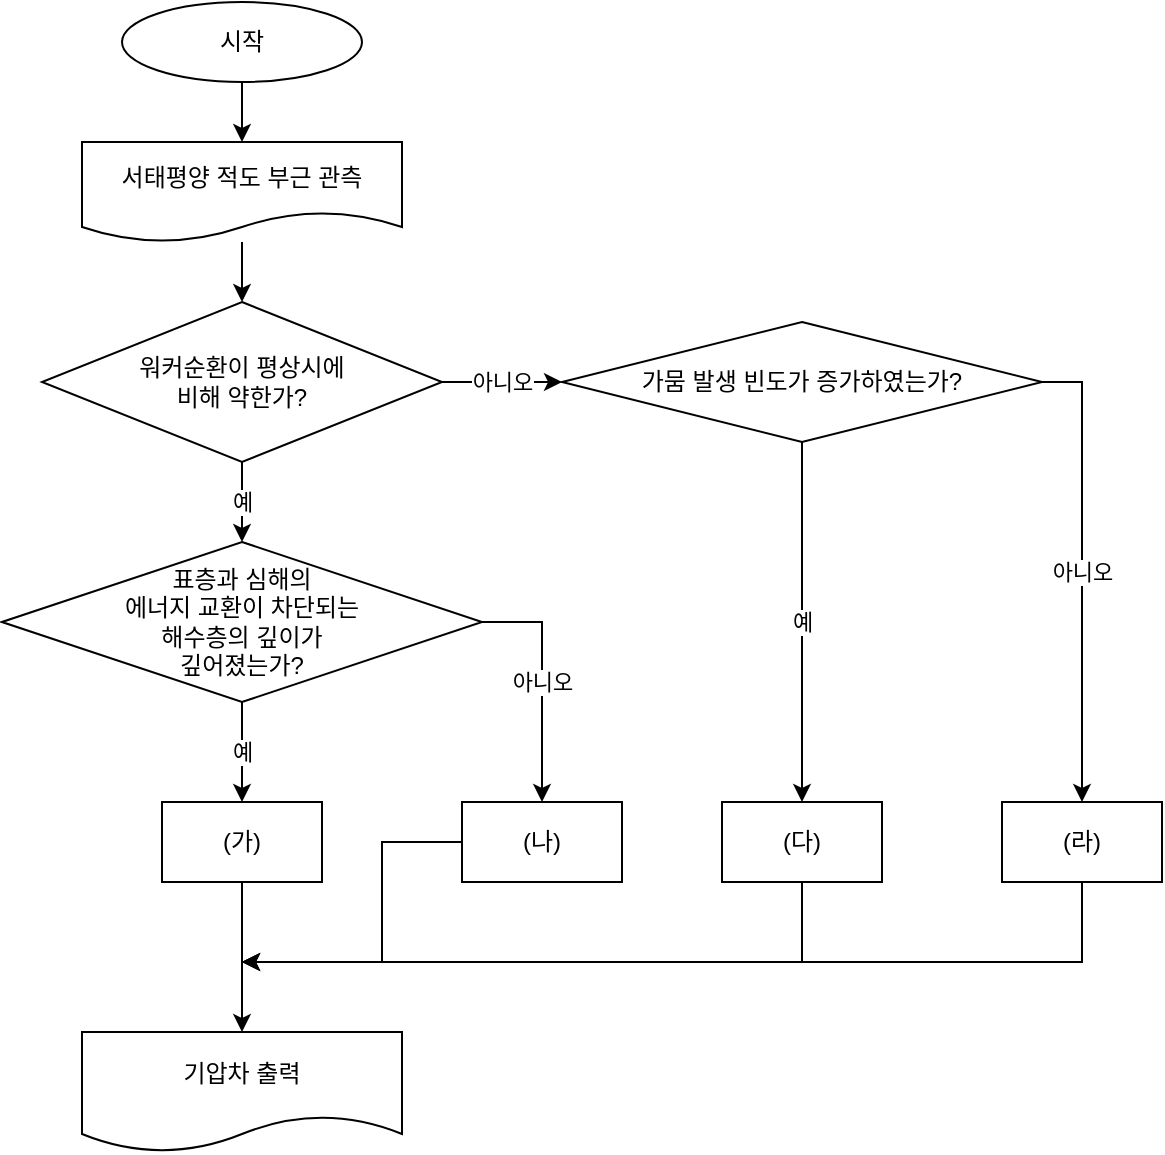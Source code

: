 <mxfile version="15.2.9" type="github">
  <diagram id="Nz_JySMtzUlJUjrZvmy8" name="Page-1">
    <mxGraphModel dx="1278" dy="581" grid="1" gridSize="10" guides="1" tooltips="1" connect="1" arrows="1" fold="1" page="1" pageScale="1" pageWidth="827" pageHeight="1169" math="0" shadow="0">
      <root>
        <mxCell id="0" />
        <mxCell id="1" parent="0" />
        <mxCell id="vLhUZ-2sjGM1xIv1NIjy-3" value="" style="edgeStyle=orthogonalEdgeStyle;rounded=0;orthogonalLoop=1;jettySize=auto;html=1;" edge="1" parent="1" source="vLhUZ-2sjGM1xIv1NIjy-20" target="vLhUZ-2sjGM1xIv1NIjy-2">
          <mxGeometry relative="1" as="geometry">
            <mxPoint x="180" y="160" as="sourcePoint" />
          </mxGeometry>
        </mxCell>
        <mxCell id="vLhUZ-2sjGM1xIv1NIjy-21" value="" style="edgeStyle=orthogonalEdgeStyle;rounded=0;orthogonalLoop=1;jettySize=auto;html=1;" edge="1" parent="1" source="vLhUZ-2sjGM1xIv1NIjy-1" target="vLhUZ-2sjGM1xIv1NIjy-20">
          <mxGeometry relative="1" as="geometry" />
        </mxCell>
        <mxCell id="vLhUZ-2sjGM1xIv1NIjy-1" value="시작" style="ellipse;whiteSpace=wrap;html=1;" vertex="1" parent="1">
          <mxGeometry x="120" y="40" width="120" height="40" as="geometry" />
        </mxCell>
        <mxCell id="vLhUZ-2sjGM1xIv1NIjy-5" value="예" style="edgeStyle=orthogonalEdgeStyle;rounded=0;orthogonalLoop=1;jettySize=auto;html=1;" edge="1" parent="1" source="vLhUZ-2sjGM1xIv1NIjy-2" target="vLhUZ-2sjGM1xIv1NIjy-4">
          <mxGeometry relative="1" as="geometry" />
        </mxCell>
        <mxCell id="vLhUZ-2sjGM1xIv1NIjy-7" value="아니오" style="edgeStyle=orthogonalEdgeStyle;rounded=0;orthogonalLoop=1;jettySize=auto;html=1;" edge="1" parent="1" source="vLhUZ-2sjGM1xIv1NIjy-2" target="vLhUZ-2sjGM1xIv1NIjy-6">
          <mxGeometry relative="1" as="geometry">
            <Array as="points">
              <mxPoint x="340" y="230" />
              <mxPoint x="340" y="230" />
            </Array>
          </mxGeometry>
        </mxCell>
        <mxCell id="vLhUZ-2sjGM1xIv1NIjy-2" value="워커순환이 평상시에&lt;br&gt;비해 약한가?" style="rhombus;whiteSpace=wrap;html=1;" vertex="1" parent="1">
          <mxGeometry x="80" y="190" width="200" height="80" as="geometry" />
        </mxCell>
        <mxCell id="vLhUZ-2sjGM1xIv1NIjy-11" value="예" style="edgeStyle=orthogonalEdgeStyle;rounded=0;orthogonalLoop=1;jettySize=auto;html=1;" edge="1" parent="1" source="vLhUZ-2sjGM1xIv1NIjy-4" target="vLhUZ-2sjGM1xIv1NIjy-10">
          <mxGeometry relative="1" as="geometry" />
        </mxCell>
        <mxCell id="vLhUZ-2sjGM1xIv1NIjy-13" value="아니오" style="edgeStyle=orthogonalEdgeStyle;rounded=0;orthogonalLoop=1;jettySize=auto;html=1;" edge="1" parent="1" source="vLhUZ-2sjGM1xIv1NIjy-4" target="vLhUZ-2sjGM1xIv1NIjy-12">
          <mxGeometry relative="1" as="geometry">
            <Array as="points">
              <mxPoint x="330" y="350" />
            </Array>
          </mxGeometry>
        </mxCell>
        <mxCell id="vLhUZ-2sjGM1xIv1NIjy-4" value="표층과 심해의&lt;br&gt;에너지 교환이 차단되는&lt;br&gt;해수층의 깊이가&lt;br&gt;깊어졌는가?" style="rhombus;whiteSpace=wrap;html=1;" vertex="1" parent="1">
          <mxGeometry x="60" y="310" width="240" height="80" as="geometry" />
        </mxCell>
        <mxCell id="vLhUZ-2sjGM1xIv1NIjy-33" value="예" style="edgeStyle=orthogonalEdgeStyle;rounded=0;orthogonalLoop=1;jettySize=auto;html=1;" edge="1" parent="1" source="vLhUZ-2sjGM1xIv1NIjy-6" target="vLhUZ-2sjGM1xIv1NIjy-32">
          <mxGeometry relative="1" as="geometry" />
        </mxCell>
        <mxCell id="vLhUZ-2sjGM1xIv1NIjy-35" value="아니오" style="edgeStyle=orthogonalEdgeStyle;rounded=0;orthogonalLoop=1;jettySize=auto;html=1;" edge="1" parent="1" source="vLhUZ-2sjGM1xIv1NIjy-6" target="vLhUZ-2sjGM1xIv1NIjy-34">
          <mxGeometry relative="1" as="geometry">
            <Array as="points">
              <mxPoint x="600" y="230" />
            </Array>
          </mxGeometry>
        </mxCell>
        <mxCell id="vLhUZ-2sjGM1xIv1NIjy-6" value="가뭄 발생 빈도가 증가하였는가?" style="rhombus;whiteSpace=wrap;html=1;" vertex="1" parent="1">
          <mxGeometry x="340" y="200" width="240" height="60" as="geometry" />
        </mxCell>
        <mxCell id="vLhUZ-2sjGM1xIv1NIjy-23" value="" style="edgeStyle=orthogonalEdgeStyle;rounded=0;orthogonalLoop=1;jettySize=auto;html=1;" edge="1" parent="1" source="vLhUZ-2sjGM1xIv1NIjy-10" target="vLhUZ-2sjGM1xIv1NIjy-22">
          <mxGeometry relative="1" as="geometry" />
        </mxCell>
        <mxCell id="vLhUZ-2sjGM1xIv1NIjy-10" value="(가)" style="whiteSpace=wrap;html=1;" vertex="1" parent="1">
          <mxGeometry x="140" y="440" width="80" height="40" as="geometry" />
        </mxCell>
        <mxCell id="vLhUZ-2sjGM1xIv1NIjy-28" style="edgeStyle=orthogonalEdgeStyle;rounded=0;orthogonalLoop=1;jettySize=auto;html=1;" edge="1" parent="1" source="vLhUZ-2sjGM1xIv1NIjy-12">
          <mxGeometry relative="1" as="geometry">
            <mxPoint x="180" y="520" as="targetPoint" />
            <Array as="points">
              <mxPoint x="250" y="460" />
              <mxPoint x="250" y="520" />
            </Array>
          </mxGeometry>
        </mxCell>
        <mxCell id="vLhUZ-2sjGM1xIv1NIjy-12" value="(나)" style="whiteSpace=wrap;html=1;" vertex="1" parent="1">
          <mxGeometry x="290" y="440" width="80" height="40" as="geometry" />
        </mxCell>
        <mxCell id="vLhUZ-2sjGM1xIv1NIjy-20" value="서태평양 적도 부근 관측" style="shape=document;whiteSpace=wrap;html=1;boundedLbl=1;" vertex="1" parent="1">
          <mxGeometry x="100" y="110" width="160" height="50" as="geometry" />
        </mxCell>
        <mxCell id="vLhUZ-2sjGM1xIv1NIjy-22" value="기압차 출력" style="shape=document;whiteSpace=wrap;html=1;boundedLbl=1;" vertex="1" parent="1">
          <mxGeometry x="100" y="555" width="160" height="60" as="geometry" />
        </mxCell>
        <mxCell id="vLhUZ-2sjGM1xIv1NIjy-36" style="edgeStyle=orthogonalEdgeStyle;rounded=0;orthogonalLoop=1;jettySize=auto;html=1;" edge="1" parent="1" source="vLhUZ-2sjGM1xIv1NIjy-32">
          <mxGeometry relative="1" as="geometry">
            <mxPoint x="180" y="520" as="targetPoint" />
            <Array as="points">
              <mxPoint x="460" y="520" />
            </Array>
          </mxGeometry>
        </mxCell>
        <mxCell id="vLhUZ-2sjGM1xIv1NIjy-32" value="(다)" style="whiteSpace=wrap;html=1;" vertex="1" parent="1">
          <mxGeometry x="420" y="440" width="80" height="40" as="geometry" />
        </mxCell>
        <mxCell id="vLhUZ-2sjGM1xIv1NIjy-37" style="edgeStyle=orthogonalEdgeStyle;rounded=0;orthogonalLoop=1;jettySize=auto;html=1;" edge="1" parent="1" source="vLhUZ-2sjGM1xIv1NIjy-34">
          <mxGeometry relative="1" as="geometry">
            <mxPoint x="180" y="520" as="targetPoint" />
            <Array as="points">
              <mxPoint x="600" y="520" />
            </Array>
          </mxGeometry>
        </mxCell>
        <mxCell id="vLhUZ-2sjGM1xIv1NIjy-34" value="(라)" style="whiteSpace=wrap;html=1;" vertex="1" parent="1">
          <mxGeometry x="560" y="440" width="80" height="40" as="geometry" />
        </mxCell>
      </root>
    </mxGraphModel>
  </diagram>
</mxfile>
